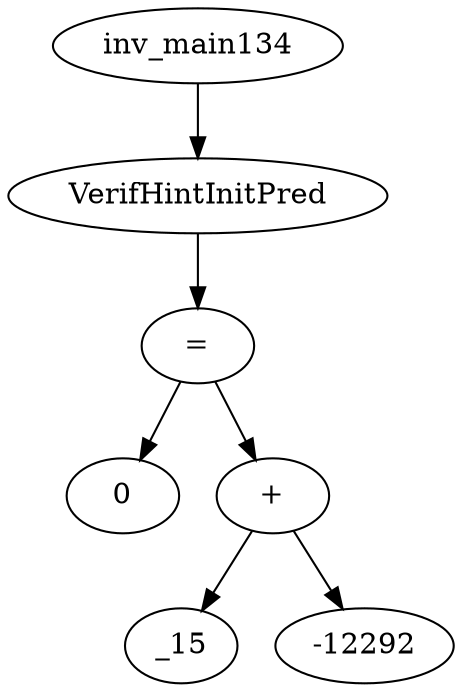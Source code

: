 digraph dag {
0 [label="inv_main134"];
1 [label="VerifHintInitPred"];
2 [label="="];
3 [label="0"];
4 [label="+"];
5 [label="_15"];
6 [label="-12292"];
0->1
1->2
2->4
2 -> 3
4->6
4 -> 5
}
